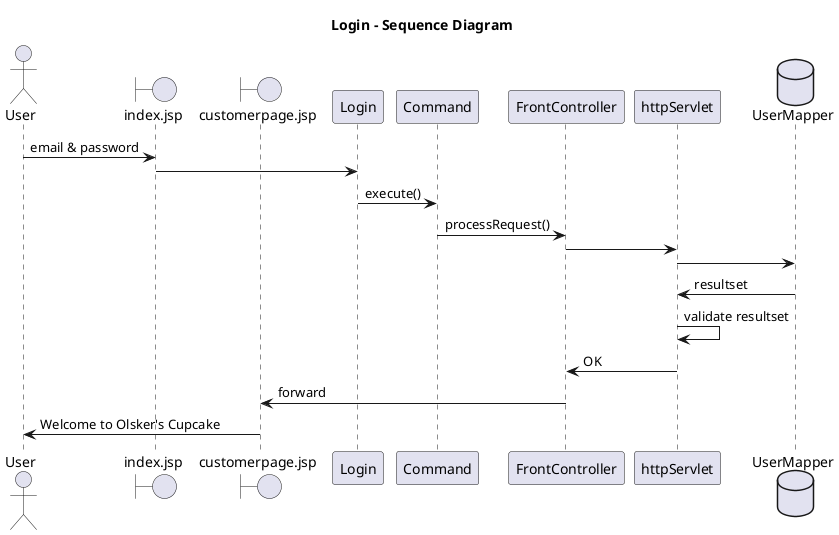 @startuml

title "Login - Sequence Diagram"

actor User
boundary index.jsp
boundary customerpage.jsp
participant Login
participant Command
participant FrontController
participant httpServlet
database UserMapper

User -> index.jsp : email & password
index.jsp -> Login
Login -> Command: execute()
Command -> FrontController: processRequest()
FrontController -> httpServlet:
httpServlet -> UserMapper:

UserMapper -> httpServlet: resultset
httpServlet -> httpServlet: validate resultset
httpServlet -> FrontController: OK
FrontController -> customerpage.jsp: forward
customerpage.jsp -> User: Welcome to Olsker's Cupcake

@enduml